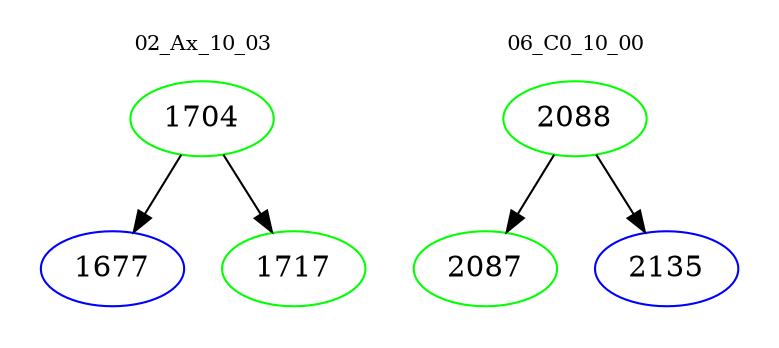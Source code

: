 digraph{
subgraph cluster_0 {
color = white
label = "02_Ax_10_03";
fontsize=10;
T0_1704 [label="1704", color="green"]
T0_1704 -> T0_1677 [color="black"]
T0_1677 [label="1677", color="blue"]
T0_1704 -> T0_1717 [color="black"]
T0_1717 [label="1717", color="green"]
}
subgraph cluster_1 {
color = white
label = "06_C0_10_00";
fontsize=10;
T1_2088 [label="2088", color="green"]
T1_2088 -> T1_2087 [color="black"]
T1_2087 [label="2087", color="green"]
T1_2088 -> T1_2135 [color="black"]
T1_2135 [label="2135", color="blue"]
}
}

